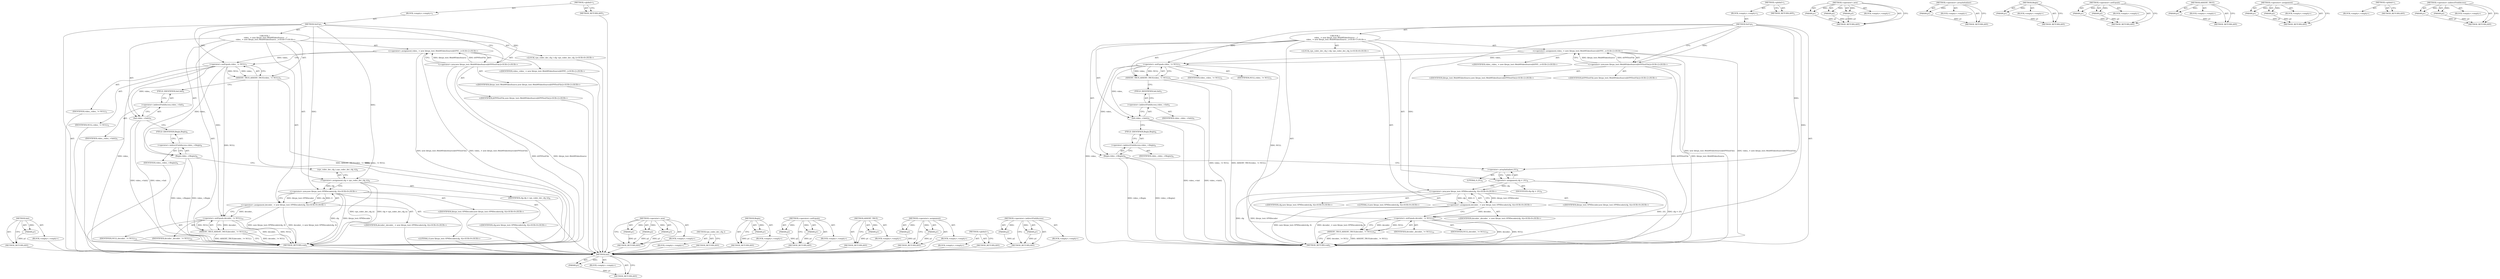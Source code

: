 digraph "&lt;operator&gt;.indirectFieldAccess" {
vulnerable_85 [label=<(METHOD,Init)>];
vulnerable_86 [label=<(PARAM,p1)>];
vulnerable_87 [label=<(BLOCK,&lt;empty&gt;,&lt;empty&gt;)>];
vulnerable_88 [label=<(METHOD_RETURN,ANY)>];
vulnerable_6 [label=<(METHOD,&lt;global&gt;)<SUB>1</SUB>>];
vulnerable_7 [label=<(BLOCK,&lt;empty&gt;,&lt;empty&gt;)<SUB>1</SUB>>];
vulnerable_8 [label=<(METHOD,SetUp)<SUB>1</SUB>>];
vulnerable_9 [label="<(BLOCK,{
    video_ = new libvpx_test::WebMVideoSource...,{
    video_ = new libvpx_test::WebMVideoSource...)<SUB>1</SUB>>"];
vulnerable_10 [label="<(&lt;operator&gt;.assignment,video_ = new libvpx_test::WebMVideoSource(kVP9T...)<SUB>2</SUB>>"];
vulnerable_11 [label="<(IDENTIFIER,video_,video_ = new libvpx_test::WebMVideoSource(kVP9T...)<SUB>2</SUB>>"];
vulnerable_12 [label="<(&lt;operator&gt;.new,new libvpx_test::WebMVideoSource(kVP9TestFile))<SUB>2</SUB>>"];
vulnerable_13 [label="<(IDENTIFIER,libvpx_test::WebMVideoSource,new libvpx_test::WebMVideoSource(kVP9TestFile))<SUB>2</SUB>>"];
vulnerable_14 [label="<(IDENTIFIER,kVP9TestFile,new libvpx_test::WebMVideoSource(kVP9TestFile))<SUB>2</SUB>>"];
vulnerable_15 [label=<(ASSERT_TRUE,ASSERT_TRUE(video_ != NULL))<SUB>3</SUB>>];
vulnerable_16 [label=<(&lt;operator&gt;.notEquals,video_ != NULL)<SUB>3</SUB>>];
vulnerable_17 [label=<(IDENTIFIER,video_,video_ != NULL)<SUB>3</SUB>>];
vulnerable_18 [label=<(IDENTIFIER,NULL,video_ != NULL)<SUB>3</SUB>>];
vulnerable_19 [label=<(Init,video_-&gt;Init())<SUB>5</SUB>>];
vulnerable_20 [label=<(&lt;operator&gt;.indirectFieldAccess,video_-&gt;Init)<SUB>5</SUB>>];
vulnerable_21 [label=<(IDENTIFIER,video_,video_-&gt;Init())<SUB>5</SUB>>];
vulnerable_22 [label=<(FIELD_IDENTIFIER,Init,Init)<SUB>5</SUB>>];
vulnerable_23 [label=<(Begin,video_-&gt;Begin())<SUB>6</SUB>>];
vulnerable_24 [label=<(&lt;operator&gt;.indirectFieldAccess,video_-&gt;Begin)<SUB>6</SUB>>];
vulnerable_25 [label=<(IDENTIFIER,video_,video_-&gt;Begin())<SUB>6</SUB>>];
vulnerable_26 [label=<(FIELD_IDENTIFIER,Begin,Begin)<SUB>6</SUB>>];
vulnerable_27 [label="<(LOCAL,vpx_codec_dec_cfg_t cfg: vpx_codec_dec_cfg_t)<SUB>8</SUB>>"];
vulnerable_28 [label=<(&lt;operator&gt;.assignment,cfg = {0})<SUB>8</SUB>>];
vulnerable_29 [label=<(IDENTIFIER,cfg,cfg = {0})<SUB>8</SUB>>];
vulnerable_30 [label=<(&lt;operator&gt;.arrayInitializer,{0})<SUB>8</SUB>>];
vulnerable_31 [label=<(LITERAL,0,{0})<SUB>8</SUB>>];
vulnerable_32 [label="<(&lt;operator&gt;.assignment,decoder_ = new libvpx_test::VP9Decoder(cfg, 0))<SUB>9</SUB>>"];
vulnerable_33 [label="<(IDENTIFIER,decoder_,decoder_ = new libvpx_test::VP9Decoder(cfg, 0))<SUB>9</SUB>>"];
vulnerable_34 [label="<(&lt;operator&gt;.new,new libvpx_test::VP9Decoder(cfg, 0))<SUB>9</SUB>>"];
vulnerable_35 [label="<(IDENTIFIER,libvpx_test::VP9Decoder,new libvpx_test::VP9Decoder(cfg, 0))<SUB>9</SUB>>"];
vulnerable_36 [label="<(IDENTIFIER,cfg,new libvpx_test::VP9Decoder(cfg, 0))<SUB>9</SUB>>"];
vulnerable_37 [label="<(LITERAL,0,new libvpx_test::VP9Decoder(cfg, 0))<SUB>9</SUB>>"];
vulnerable_38 [label=<(ASSERT_TRUE,ASSERT_TRUE(decoder_ != NULL))<SUB>10</SUB>>];
vulnerable_39 [label=<(&lt;operator&gt;.notEquals,decoder_ != NULL)<SUB>10</SUB>>];
vulnerable_40 [label=<(IDENTIFIER,decoder_,decoder_ != NULL)<SUB>10</SUB>>];
vulnerable_41 [label=<(IDENTIFIER,NULL,decoder_ != NULL)<SUB>10</SUB>>];
vulnerable_42 [label=<(METHOD_RETURN,void)<SUB>1</SUB>>];
vulnerable_44 [label=<(METHOD_RETURN,ANY)<SUB>1</SUB>>];
vulnerable_70 [label=<(METHOD,&lt;operator&gt;.new)>];
vulnerable_71 [label=<(PARAM,p1)>];
vulnerable_72 [label=<(PARAM,p2)>];
vulnerable_73 [label=<(PARAM,p3)>];
vulnerable_74 [label=<(BLOCK,&lt;empty&gt;,&lt;empty&gt;)>];
vulnerable_75 [label=<(METHOD_RETURN,ANY)>];
vulnerable_98 [label=<(METHOD,&lt;operator&gt;.arrayInitializer)>];
vulnerable_99 [label=<(PARAM,p1)>];
vulnerable_100 [label=<(BLOCK,&lt;empty&gt;,&lt;empty&gt;)>];
vulnerable_101 [label=<(METHOD_RETURN,ANY)>];
vulnerable_94 [label=<(METHOD,Begin)>];
vulnerable_95 [label=<(PARAM,p1)>];
vulnerable_96 [label=<(BLOCK,&lt;empty&gt;,&lt;empty&gt;)>];
vulnerable_97 [label=<(METHOD_RETURN,ANY)>];
vulnerable_80 [label=<(METHOD,&lt;operator&gt;.notEquals)>];
vulnerable_81 [label=<(PARAM,p1)>];
vulnerable_82 [label=<(PARAM,p2)>];
vulnerable_83 [label=<(BLOCK,&lt;empty&gt;,&lt;empty&gt;)>];
vulnerable_84 [label=<(METHOD_RETURN,ANY)>];
vulnerable_76 [label=<(METHOD,ASSERT_TRUE)>];
vulnerable_77 [label=<(PARAM,p1)>];
vulnerable_78 [label=<(BLOCK,&lt;empty&gt;,&lt;empty&gt;)>];
vulnerable_79 [label=<(METHOD_RETURN,ANY)>];
vulnerable_65 [label=<(METHOD,&lt;operator&gt;.assignment)>];
vulnerable_66 [label=<(PARAM,p1)>];
vulnerable_67 [label=<(PARAM,p2)>];
vulnerable_68 [label=<(BLOCK,&lt;empty&gt;,&lt;empty&gt;)>];
vulnerable_69 [label=<(METHOD_RETURN,ANY)>];
vulnerable_59 [label=<(METHOD,&lt;global&gt;)<SUB>1</SUB>>];
vulnerable_60 [label=<(BLOCK,&lt;empty&gt;,&lt;empty&gt;)>];
vulnerable_61 [label=<(METHOD_RETURN,ANY)>];
vulnerable_89 [label=<(METHOD,&lt;operator&gt;.indirectFieldAccess)>];
vulnerable_90 [label=<(PARAM,p1)>];
vulnerable_91 [label=<(PARAM,p2)>];
vulnerable_92 [label=<(BLOCK,&lt;empty&gt;,&lt;empty&gt;)>];
vulnerable_93 [label=<(METHOD_RETURN,ANY)>];
fixed_84 [label=<(METHOD,Init)>];
fixed_85 [label=<(PARAM,p1)>];
fixed_86 [label=<(BLOCK,&lt;empty&gt;,&lt;empty&gt;)>];
fixed_87 [label=<(METHOD_RETURN,ANY)>];
fixed_6 [label=<(METHOD,&lt;global&gt;)<SUB>1</SUB>>];
fixed_7 [label=<(BLOCK,&lt;empty&gt;,&lt;empty&gt;)<SUB>1</SUB>>];
fixed_8 [label=<(METHOD,SetUp)<SUB>1</SUB>>];
fixed_9 [label="<(BLOCK,{
    video_ = new libvpx_test::WebMVideoSource...,{
    video_ = new libvpx_test::WebMVideoSource...)<SUB>1</SUB>>"];
fixed_10 [label="<(&lt;operator&gt;.assignment,video_ = new libvpx_test::WebMVideoSource(kVP9T...)<SUB>2</SUB>>"];
fixed_11 [label="<(IDENTIFIER,video_,video_ = new libvpx_test::WebMVideoSource(kVP9T...)<SUB>2</SUB>>"];
fixed_12 [label="<(&lt;operator&gt;.new,new libvpx_test::WebMVideoSource(kVP9TestFile))<SUB>2</SUB>>"];
fixed_13 [label="<(IDENTIFIER,libvpx_test::WebMVideoSource,new libvpx_test::WebMVideoSource(kVP9TestFile))<SUB>2</SUB>>"];
fixed_14 [label="<(IDENTIFIER,kVP9TestFile,new libvpx_test::WebMVideoSource(kVP9TestFile))<SUB>2</SUB>>"];
fixed_15 [label=<(ASSERT_TRUE,ASSERT_TRUE(video_ != NULL))<SUB>3</SUB>>];
fixed_16 [label=<(&lt;operator&gt;.notEquals,video_ != NULL)<SUB>3</SUB>>];
fixed_17 [label=<(IDENTIFIER,video_,video_ != NULL)<SUB>3</SUB>>];
fixed_18 [label=<(IDENTIFIER,NULL,video_ != NULL)<SUB>3</SUB>>];
fixed_19 [label=<(Init,video_-&gt;Init())<SUB>5</SUB>>];
fixed_20 [label=<(&lt;operator&gt;.indirectFieldAccess,video_-&gt;Init)<SUB>5</SUB>>];
fixed_21 [label=<(IDENTIFIER,video_,video_-&gt;Init())<SUB>5</SUB>>];
fixed_22 [label=<(FIELD_IDENTIFIER,Init,Init)<SUB>5</SUB>>];
fixed_23 [label=<(Begin,video_-&gt;Begin())<SUB>6</SUB>>];
fixed_24 [label=<(&lt;operator&gt;.indirectFieldAccess,video_-&gt;Begin)<SUB>6</SUB>>];
fixed_25 [label=<(IDENTIFIER,video_,video_-&gt;Begin())<SUB>6</SUB>>];
fixed_26 [label=<(FIELD_IDENTIFIER,Begin,Begin)<SUB>6</SUB>>];
fixed_27 [label="<(LOCAL,vpx_codec_dec_cfg_t cfg: vpx_codec_dec_cfg_t)<SUB>8</SUB>>"];
fixed_28 [label=<(&lt;operator&gt;.assignment,cfg = vpx_codec_dec_cfg_t())<SUB>8</SUB>>];
fixed_29 [label=<(IDENTIFIER,cfg,cfg = vpx_codec_dec_cfg_t())<SUB>8</SUB>>];
fixed_30 [label=<(vpx_codec_dec_cfg_t,vpx_codec_dec_cfg_t())<SUB>8</SUB>>];
fixed_31 [label="<(&lt;operator&gt;.assignment,decoder_ = new libvpx_test::VP9Decoder(cfg, 0))<SUB>9</SUB>>"];
fixed_32 [label="<(IDENTIFIER,decoder_,decoder_ = new libvpx_test::VP9Decoder(cfg, 0))<SUB>9</SUB>>"];
fixed_33 [label="<(&lt;operator&gt;.new,new libvpx_test::VP9Decoder(cfg, 0))<SUB>9</SUB>>"];
fixed_34 [label="<(IDENTIFIER,libvpx_test::VP9Decoder,new libvpx_test::VP9Decoder(cfg, 0))<SUB>9</SUB>>"];
fixed_35 [label="<(IDENTIFIER,cfg,new libvpx_test::VP9Decoder(cfg, 0))<SUB>9</SUB>>"];
fixed_36 [label="<(LITERAL,0,new libvpx_test::VP9Decoder(cfg, 0))<SUB>9</SUB>>"];
fixed_37 [label=<(ASSERT_TRUE,ASSERT_TRUE(decoder_ != NULL))<SUB>10</SUB>>];
fixed_38 [label=<(&lt;operator&gt;.notEquals,decoder_ != NULL)<SUB>10</SUB>>];
fixed_39 [label=<(IDENTIFIER,decoder_,decoder_ != NULL)<SUB>10</SUB>>];
fixed_40 [label=<(IDENTIFIER,NULL,decoder_ != NULL)<SUB>10</SUB>>];
fixed_41 [label=<(METHOD_RETURN,void)<SUB>1</SUB>>];
fixed_43 [label=<(METHOD_RETURN,ANY)<SUB>1</SUB>>];
fixed_69 [label=<(METHOD,&lt;operator&gt;.new)>];
fixed_70 [label=<(PARAM,p1)>];
fixed_71 [label=<(PARAM,p2)>];
fixed_72 [label=<(PARAM,p3)>];
fixed_73 [label=<(BLOCK,&lt;empty&gt;,&lt;empty&gt;)>];
fixed_74 [label=<(METHOD_RETURN,ANY)>];
fixed_97 [label=<(METHOD,vpx_codec_dec_cfg_t)>];
fixed_98 [label=<(BLOCK,&lt;empty&gt;,&lt;empty&gt;)>];
fixed_99 [label=<(METHOD_RETURN,ANY)>];
fixed_93 [label=<(METHOD,Begin)>];
fixed_94 [label=<(PARAM,p1)>];
fixed_95 [label=<(BLOCK,&lt;empty&gt;,&lt;empty&gt;)>];
fixed_96 [label=<(METHOD_RETURN,ANY)>];
fixed_79 [label=<(METHOD,&lt;operator&gt;.notEquals)>];
fixed_80 [label=<(PARAM,p1)>];
fixed_81 [label=<(PARAM,p2)>];
fixed_82 [label=<(BLOCK,&lt;empty&gt;,&lt;empty&gt;)>];
fixed_83 [label=<(METHOD_RETURN,ANY)>];
fixed_75 [label=<(METHOD,ASSERT_TRUE)>];
fixed_76 [label=<(PARAM,p1)>];
fixed_77 [label=<(BLOCK,&lt;empty&gt;,&lt;empty&gt;)>];
fixed_78 [label=<(METHOD_RETURN,ANY)>];
fixed_64 [label=<(METHOD,&lt;operator&gt;.assignment)>];
fixed_65 [label=<(PARAM,p1)>];
fixed_66 [label=<(PARAM,p2)>];
fixed_67 [label=<(BLOCK,&lt;empty&gt;,&lt;empty&gt;)>];
fixed_68 [label=<(METHOD_RETURN,ANY)>];
fixed_58 [label=<(METHOD,&lt;global&gt;)<SUB>1</SUB>>];
fixed_59 [label=<(BLOCK,&lt;empty&gt;,&lt;empty&gt;)>];
fixed_60 [label=<(METHOD_RETURN,ANY)>];
fixed_88 [label=<(METHOD,&lt;operator&gt;.indirectFieldAccess)>];
fixed_89 [label=<(PARAM,p1)>];
fixed_90 [label=<(PARAM,p2)>];
fixed_91 [label=<(BLOCK,&lt;empty&gt;,&lt;empty&gt;)>];
fixed_92 [label=<(METHOD_RETURN,ANY)>];
vulnerable_85 -> vulnerable_86  [key=0, label="AST: "];
vulnerable_85 -> vulnerable_86  [key=1, label="DDG: "];
vulnerable_85 -> vulnerable_87  [key=0, label="AST: "];
vulnerable_85 -> vulnerable_88  [key=0, label="AST: "];
vulnerable_85 -> vulnerable_88  [key=1, label="CFG: "];
vulnerable_86 -> vulnerable_88  [key=0, label="DDG: p1"];
vulnerable_6 -> vulnerable_7  [key=0, label="AST: "];
vulnerable_6 -> vulnerable_44  [key=0, label="AST: "];
vulnerable_6 -> vulnerable_44  [key=1, label="CFG: "];
vulnerable_7 -> vulnerable_8  [key=0, label="AST: "];
vulnerable_8 -> vulnerable_9  [key=0, label="AST: "];
vulnerable_8 -> vulnerable_42  [key=0, label="AST: "];
vulnerable_8 -> vulnerable_12  [key=0, label="CFG: "];
vulnerable_8 -> vulnerable_12  [key=1, label="DDG: "];
vulnerable_8 -> vulnerable_16  [key=0, label="DDG: "];
vulnerable_8 -> vulnerable_30  [key=0, label="DDG: "];
vulnerable_8 -> vulnerable_34  [key=0, label="DDG: "];
vulnerable_8 -> vulnerable_39  [key=0, label="DDG: "];
vulnerable_9 -> vulnerable_10  [key=0, label="AST: "];
vulnerable_9 -> vulnerable_15  [key=0, label="AST: "];
vulnerable_9 -> vulnerable_19  [key=0, label="AST: "];
vulnerable_9 -> vulnerable_23  [key=0, label="AST: "];
vulnerable_9 -> vulnerable_27  [key=0, label="AST: "];
vulnerable_9 -> vulnerable_28  [key=0, label="AST: "];
vulnerable_9 -> vulnerable_32  [key=0, label="AST: "];
vulnerable_9 -> vulnerable_38  [key=0, label="AST: "];
vulnerable_10 -> vulnerable_11  [key=0, label="AST: "];
vulnerable_10 -> vulnerable_12  [key=0, label="AST: "];
vulnerable_10 -> vulnerable_16  [key=0, label="CFG: "];
vulnerable_10 -> vulnerable_16  [key=1, label="DDG: video_"];
vulnerable_10 -> vulnerable_42  [key=0, label="DDG: new libvpx_test::WebMVideoSource(kVP9TestFile)"];
vulnerable_10 -> vulnerable_42  [key=1, label="DDG: video_ = new libvpx_test::WebMVideoSource(kVP9TestFile)"];
vulnerable_12 -> vulnerable_13  [key=0, label="AST: "];
vulnerable_12 -> vulnerable_14  [key=0, label="AST: "];
vulnerable_12 -> vulnerable_10  [key=0, label="CFG: "];
vulnerable_12 -> vulnerable_10  [key=1, label="DDG: libvpx_test::WebMVideoSource"];
vulnerable_12 -> vulnerable_10  [key=2, label="DDG: kVP9TestFile"];
vulnerable_12 -> vulnerable_42  [key=0, label="DDG: kVP9TestFile"];
vulnerable_12 -> vulnerable_42  [key=1, label="DDG: libvpx_test::WebMVideoSource"];
vulnerable_15 -> vulnerable_16  [key=0, label="AST: "];
vulnerable_15 -> vulnerable_22  [key=0, label="CFG: "];
vulnerable_15 -> vulnerable_42  [key=0, label="DDG: video_ != NULL"];
vulnerable_15 -> vulnerable_42  [key=1, label="DDG: ASSERT_TRUE(video_ != NULL)"];
vulnerable_16 -> vulnerable_17  [key=0, label="AST: "];
vulnerable_16 -> vulnerable_18  [key=0, label="AST: "];
vulnerable_16 -> vulnerable_15  [key=0, label="CFG: "];
vulnerable_16 -> vulnerable_15  [key=1, label="DDG: video_"];
vulnerable_16 -> vulnerable_15  [key=2, label="DDG: NULL"];
vulnerable_16 -> vulnerable_42  [key=0, label="DDG: video_"];
vulnerable_16 -> vulnerable_19  [key=0, label="DDG: video_"];
vulnerable_16 -> vulnerable_23  [key=0, label="DDG: video_"];
vulnerable_16 -> vulnerable_39  [key=0, label="DDG: NULL"];
vulnerable_19 -> vulnerable_20  [key=0, label="AST: "];
vulnerable_19 -> vulnerable_26  [key=0, label="CFG: "];
vulnerable_19 -> vulnerable_42  [key=0, label="DDG: video_-&gt;Init"];
vulnerable_19 -> vulnerable_42  [key=1, label="DDG: video_-&gt;Init()"];
vulnerable_20 -> vulnerable_21  [key=0, label="AST: "];
vulnerable_20 -> vulnerable_22  [key=0, label="AST: "];
vulnerable_20 -> vulnerable_19  [key=0, label="CFG: "];
vulnerable_22 -> vulnerable_20  [key=0, label="CFG: "];
vulnerable_23 -> vulnerable_24  [key=0, label="AST: "];
vulnerable_23 -> vulnerable_30  [key=0, label="CFG: "];
vulnerable_23 -> vulnerable_42  [key=0, label="DDG: video_-&gt;Begin"];
vulnerable_23 -> vulnerable_42  [key=1, label="DDG: video_-&gt;Begin()"];
vulnerable_24 -> vulnerable_25  [key=0, label="AST: "];
vulnerable_24 -> vulnerable_26  [key=0, label="AST: "];
vulnerable_24 -> vulnerable_23  [key=0, label="CFG: "];
vulnerable_26 -> vulnerable_24  [key=0, label="CFG: "];
vulnerable_28 -> vulnerable_29  [key=0, label="AST: "];
vulnerable_28 -> vulnerable_30  [key=0, label="AST: "];
vulnerable_28 -> vulnerable_34  [key=0, label="CFG: "];
vulnerable_28 -> vulnerable_34  [key=1, label="DDG: cfg"];
vulnerable_28 -> vulnerable_42  [key=0, label="DDG: {0}"];
vulnerable_28 -> vulnerable_42  [key=1, label="DDG: cfg = {0}"];
vulnerable_30 -> vulnerable_31  [key=0, label="AST: "];
vulnerable_30 -> vulnerable_28  [key=0, label="CFG: "];
vulnerable_30 -> vulnerable_28  [key=1, label="DDG: 0"];
vulnerable_32 -> vulnerable_33  [key=0, label="AST: "];
vulnerable_32 -> vulnerable_34  [key=0, label="AST: "];
vulnerable_32 -> vulnerable_39  [key=0, label="CFG: "];
vulnerable_32 -> vulnerable_39  [key=1, label="DDG: decoder_"];
vulnerable_32 -> vulnerable_42  [key=0, label="DDG: new libvpx_test::VP9Decoder(cfg, 0)"];
vulnerable_32 -> vulnerable_42  [key=1, label="DDG: decoder_ = new libvpx_test::VP9Decoder(cfg, 0)"];
vulnerable_34 -> vulnerable_35  [key=0, label="AST: "];
vulnerable_34 -> vulnerable_36  [key=0, label="AST: "];
vulnerable_34 -> vulnerable_37  [key=0, label="AST: "];
vulnerable_34 -> vulnerable_32  [key=0, label="CFG: "];
vulnerable_34 -> vulnerable_32  [key=1, label="DDG: libvpx_test::VP9Decoder"];
vulnerable_34 -> vulnerable_32  [key=2, label="DDG: cfg"];
vulnerable_34 -> vulnerable_32  [key=3, label="DDG: 0"];
vulnerable_34 -> vulnerable_42  [key=0, label="DDG: cfg"];
vulnerable_34 -> vulnerable_42  [key=1, label="DDG: libvpx_test::VP9Decoder"];
vulnerable_38 -> vulnerable_39  [key=0, label="AST: "];
vulnerable_38 -> vulnerable_42  [key=0, label="CFG: "];
vulnerable_38 -> vulnerable_42  [key=1, label="DDG: decoder_ != NULL"];
vulnerable_38 -> vulnerable_42  [key=2, label="DDG: ASSERT_TRUE(decoder_ != NULL)"];
vulnerable_39 -> vulnerable_40  [key=0, label="AST: "];
vulnerable_39 -> vulnerable_41  [key=0, label="AST: "];
vulnerable_39 -> vulnerable_38  [key=0, label="CFG: "];
vulnerable_39 -> vulnerable_38  [key=1, label="DDG: decoder_"];
vulnerable_39 -> vulnerable_38  [key=2, label="DDG: NULL"];
vulnerable_39 -> vulnerable_42  [key=0, label="DDG: decoder_"];
vulnerable_39 -> vulnerable_42  [key=1, label="DDG: NULL"];
vulnerable_70 -> vulnerable_71  [key=0, label="AST: "];
vulnerable_70 -> vulnerable_71  [key=1, label="DDG: "];
vulnerable_70 -> vulnerable_74  [key=0, label="AST: "];
vulnerable_70 -> vulnerable_72  [key=0, label="AST: "];
vulnerable_70 -> vulnerable_72  [key=1, label="DDG: "];
vulnerable_70 -> vulnerable_75  [key=0, label="AST: "];
vulnerable_70 -> vulnerable_75  [key=1, label="CFG: "];
vulnerable_70 -> vulnerable_73  [key=0, label="AST: "];
vulnerable_70 -> vulnerable_73  [key=1, label="DDG: "];
vulnerable_71 -> vulnerable_75  [key=0, label="DDG: p1"];
vulnerable_72 -> vulnerable_75  [key=0, label="DDG: p2"];
vulnerable_73 -> vulnerable_75  [key=0, label="DDG: p3"];
vulnerable_98 -> vulnerable_99  [key=0, label="AST: "];
vulnerable_98 -> vulnerable_99  [key=1, label="DDG: "];
vulnerable_98 -> vulnerable_100  [key=0, label="AST: "];
vulnerable_98 -> vulnerable_101  [key=0, label="AST: "];
vulnerable_98 -> vulnerable_101  [key=1, label="CFG: "];
vulnerable_99 -> vulnerable_101  [key=0, label="DDG: p1"];
vulnerable_94 -> vulnerable_95  [key=0, label="AST: "];
vulnerable_94 -> vulnerable_95  [key=1, label="DDG: "];
vulnerable_94 -> vulnerable_96  [key=0, label="AST: "];
vulnerable_94 -> vulnerable_97  [key=0, label="AST: "];
vulnerable_94 -> vulnerable_97  [key=1, label="CFG: "];
vulnerable_95 -> vulnerable_97  [key=0, label="DDG: p1"];
vulnerable_80 -> vulnerable_81  [key=0, label="AST: "];
vulnerable_80 -> vulnerable_81  [key=1, label="DDG: "];
vulnerable_80 -> vulnerable_83  [key=0, label="AST: "];
vulnerable_80 -> vulnerable_82  [key=0, label="AST: "];
vulnerable_80 -> vulnerable_82  [key=1, label="DDG: "];
vulnerable_80 -> vulnerable_84  [key=0, label="AST: "];
vulnerable_80 -> vulnerable_84  [key=1, label="CFG: "];
vulnerable_81 -> vulnerable_84  [key=0, label="DDG: p1"];
vulnerable_82 -> vulnerable_84  [key=0, label="DDG: p2"];
vulnerable_76 -> vulnerable_77  [key=0, label="AST: "];
vulnerable_76 -> vulnerable_77  [key=1, label="DDG: "];
vulnerable_76 -> vulnerable_78  [key=0, label="AST: "];
vulnerable_76 -> vulnerable_79  [key=0, label="AST: "];
vulnerable_76 -> vulnerable_79  [key=1, label="CFG: "];
vulnerable_77 -> vulnerable_79  [key=0, label="DDG: p1"];
vulnerable_65 -> vulnerable_66  [key=0, label="AST: "];
vulnerable_65 -> vulnerable_66  [key=1, label="DDG: "];
vulnerable_65 -> vulnerable_68  [key=0, label="AST: "];
vulnerable_65 -> vulnerable_67  [key=0, label="AST: "];
vulnerable_65 -> vulnerable_67  [key=1, label="DDG: "];
vulnerable_65 -> vulnerable_69  [key=0, label="AST: "];
vulnerable_65 -> vulnerable_69  [key=1, label="CFG: "];
vulnerable_66 -> vulnerable_69  [key=0, label="DDG: p1"];
vulnerable_67 -> vulnerable_69  [key=0, label="DDG: p2"];
vulnerable_59 -> vulnerable_60  [key=0, label="AST: "];
vulnerable_59 -> vulnerable_61  [key=0, label="AST: "];
vulnerable_59 -> vulnerable_61  [key=1, label="CFG: "];
vulnerable_89 -> vulnerable_90  [key=0, label="AST: "];
vulnerable_89 -> vulnerable_90  [key=1, label="DDG: "];
vulnerable_89 -> vulnerable_92  [key=0, label="AST: "];
vulnerable_89 -> vulnerable_91  [key=0, label="AST: "];
vulnerable_89 -> vulnerable_91  [key=1, label="DDG: "];
vulnerable_89 -> vulnerable_93  [key=0, label="AST: "];
vulnerable_89 -> vulnerable_93  [key=1, label="CFG: "];
vulnerable_90 -> vulnerable_93  [key=0, label="DDG: p1"];
vulnerable_91 -> vulnerable_93  [key=0, label="DDG: p2"];
fixed_84 -> fixed_85  [key=0, label="AST: "];
fixed_84 -> fixed_85  [key=1, label="DDG: "];
fixed_84 -> fixed_86  [key=0, label="AST: "];
fixed_84 -> fixed_87  [key=0, label="AST: "];
fixed_84 -> fixed_87  [key=1, label="CFG: "];
fixed_85 -> fixed_87  [key=0, label="DDG: p1"];
fixed_86 -> vulnerable_85  [key=0];
fixed_87 -> vulnerable_85  [key=0];
fixed_6 -> fixed_7  [key=0, label="AST: "];
fixed_6 -> fixed_43  [key=0, label="AST: "];
fixed_6 -> fixed_43  [key=1, label="CFG: "];
fixed_7 -> fixed_8  [key=0, label="AST: "];
fixed_8 -> fixed_9  [key=0, label="AST: "];
fixed_8 -> fixed_41  [key=0, label="AST: "];
fixed_8 -> fixed_12  [key=0, label="CFG: "];
fixed_8 -> fixed_12  [key=1, label="DDG: "];
fixed_8 -> fixed_28  [key=0, label="DDG: "];
fixed_8 -> fixed_16  [key=0, label="DDG: "];
fixed_8 -> fixed_33  [key=0, label="DDG: "];
fixed_8 -> fixed_38  [key=0, label="DDG: "];
fixed_9 -> fixed_10  [key=0, label="AST: "];
fixed_9 -> fixed_15  [key=0, label="AST: "];
fixed_9 -> fixed_19  [key=0, label="AST: "];
fixed_9 -> fixed_23  [key=0, label="AST: "];
fixed_9 -> fixed_27  [key=0, label="AST: "];
fixed_9 -> fixed_28  [key=0, label="AST: "];
fixed_9 -> fixed_31  [key=0, label="AST: "];
fixed_9 -> fixed_37  [key=0, label="AST: "];
fixed_10 -> fixed_11  [key=0, label="AST: "];
fixed_10 -> fixed_12  [key=0, label="AST: "];
fixed_10 -> fixed_16  [key=0, label="CFG: "];
fixed_10 -> fixed_16  [key=1, label="DDG: video_"];
fixed_10 -> fixed_41  [key=0, label="DDG: new libvpx_test::WebMVideoSource(kVP9TestFile)"];
fixed_10 -> fixed_41  [key=1, label="DDG: video_ = new libvpx_test::WebMVideoSource(kVP9TestFile)"];
fixed_11 -> vulnerable_85  [key=0];
fixed_12 -> fixed_13  [key=0, label="AST: "];
fixed_12 -> fixed_14  [key=0, label="AST: "];
fixed_12 -> fixed_10  [key=0, label="CFG: "];
fixed_12 -> fixed_10  [key=1, label="DDG: libvpx_test::WebMVideoSource"];
fixed_12 -> fixed_10  [key=2, label="DDG: kVP9TestFile"];
fixed_12 -> fixed_41  [key=0, label="DDG: kVP9TestFile"];
fixed_12 -> fixed_41  [key=1, label="DDG: libvpx_test::WebMVideoSource"];
fixed_13 -> vulnerable_85  [key=0];
fixed_14 -> vulnerable_85  [key=0];
fixed_15 -> fixed_16  [key=0, label="AST: "];
fixed_15 -> fixed_22  [key=0, label="CFG: "];
fixed_15 -> fixed_41  [key=0, label="DDG: video_ != NULL"];
fixed_15 -> fixed_41  [key=1, label="DDG: ASSERT_TRUE(video_ != NULL)"];
fixed_16 -> fixed_17  [key=0, label="AST: "];
fixed_16 -> fixed_18  [key=0, label="AST: "];
fixed_16 -> fixed_15  [key=0, label="CFG: "];
fixed_16 -> fixed_15  [key=1, label="DDG: video_"];
fixed_16 -> fixed_15  [key=2, label="DDG: NULL"];
fixed_16 -> fixed_41  [key=0, label="DDG: video_"];
fixed_16 -> fixed_19  [key=0, label="DDG: video_"];
fixed_16 -> fixed_23  [key=0, label="DDG: video_"];
fixed_16 -> fixed_38  [key=0, label="DDG: NULL"];
fixed_17 -> vulnerable_85  [key=0];
fixed_18 -> vulnerable_85  [key=0];
fixed_19 -> fixed_20  [key=0, label="AST: "];
fixed_19 -> fixed_26  [key=0, label="CFG: "];
fixed_19 -> fixed_41  [key=0, label="DDG: video_-&gt;Init"];
fixed_19 -> fixed_41  [key=1, label="DDG: video_-&gt;Init()"];
fixed_20 -> fixed_21  [key=0, label="AST: "];
fixed_20 -> fixed_22  [key=0, label="AST: "];
fixed_20 -> fixed_19  [key=0, label="CFG: "];
fixed_21 -> vulnerable_85  [key=0];
fixed_22 -> fixed_20  [key=0, label="CFG: "];
fixed_23 -> fixed_24  [key=0, label="AST: "];
fixed_23 -> fixed_30  [key=0, label="CFG: "];
fixed_23 -> fixed_41  [key=0, label="DDG: video_-&gt;Begin"];
fixed_23 -> fixed_41  [key=1, label="DDG: video_-&gt;Begin()"];
fixed_24 -> fixed_25  [key=0, label="AST: "];
fixed_24 -> fixed_26  [key=0, label="AST: "];
fixed_24 -> fixed_23  [key=0, label="CFG: "];
fixed_25 -> vulnerable_85  [key=0];
fixed_26 -> fixed_24  [key=0, label="CFG: "];
fixed_27 -> vulnerable_85  [key=0];
fixed_28 -> fixed_29  [key=0, label="AST: "];
fixed_28 -> fixed_30  [key=0, label="AST: "];
fixed_28 -> fixed_33  [key=0, label="CFG: "];
fixed_28 -> fixed_33  [key=1, label="DDG: cfg"];
fixed_28 -> fixed_41  [key=0, label="DDG: vpx_codec_dec_cfg_t()"];
fixed_28 -> fixed_41  [key=1, label="DDG: cfg = vpx_codec_dec_cfg_t()"];
fixed_29 -> vulnerable_85  [key=0];
fixed_30 -> fixed_28  [key=0, label="CFG: "];
fixed_31 -> fixed_32  [key=0, label="AST: "];
fixed_31 -> fixed_33  [key=0, label="AST: "];
fixed_31 -> fixed_38  [key=0, label="CFG: "];
fixed_31 -> fixed_38  [key=1, label="DDG: decoder_"];
fixed_31 -> fixed_41  [key=0, label="DDG: new libvpx_test::VP9Decoder(cfg, 0)"];
fixed_31 -> fixed_41  [key=1, label="DDG: decoder_ = new libvpx_test::VP9Decoder(cfg, 0)"];
fixed_32 -> vulnerable_85  [key=0];
fixed_33 -> fixed_34  [key=0, label="AST: "];
fixed_33 -> fixed_35  [key=0, label="AST: "];
fixed_33 -> fixed_36  [key=0, label="AST: "];
fixed_33 -> fixed_31  [key=0, label="CFG: "];
fixed_33 -> fixed_31  [key=1, label="DDG: libvpx_test::VP9Decoder"];
fixed_33 -> fixed_31  [key=2, label="DDG: cfg"];
fixed_33 -> fixed_31  [key=3, label="DDG: 0"];
fixed_33 -> fixed_41  [key=0, label="DDG: cfg"];
fixed_33 -> fixed_41  [key=1, label="DDG: libvpx_test::VP9Decoder"];
fixed_34 -> vulnerable_85  [key=0];
fixed_35 -> vulnerable_85  [key=0];
fixed_36 -> vulnerable_85  [key=0];
fixed_37 -> fixed_38  [key=0, label="AST: "];
fixed_37 -> fixed_41  [key=0, label="CFG: "];
fixed_37 -> fixed_41  [key=1, label="DDG: decoder_ != NULL"];
fixed_37 -> fixed_41  [key=2, label="DDG: ASSERT_TRUE(decoder_ != NULL)"];
fixed_38 -> fixed_39  [key=0, label="AST: "];
fixed_38 -> fixed_40  [key=0, label="AST: "];
fixed_38 -> fixed_37  [key=0, label="CFG: "];
fixed_38 -> fixed_37  [key=1, label="DDG: decoder_"];
fixed_38 -> fixed_37  [key=2, label="DDG: NULL"];
fixed_38 -> fixed_41  [key=0, label="DDG: decoder_"];
fixed_38 -> fixed_41  [key=1, label="DDG: NULL"];
fixed_39 -> vulnerable_85  [key=0];
fixed_40 -> vulnerable_85  [key=0];
fixed_41 -> vulnerable_85  [key=0];
fixed_43 -> vulnerable_85  [key=0];
fixed_69 -> fixed_70  [key=0, label="AST: "];
fixed_69 -> fixed_70  [key=1, label="DDG: "];
fixed_69 -> fixed_73  [key=0, label="AST: "];
fixed_69 -> fixed_71  [key=0, label="AST: "];
fixed_69 -> fixed_71  [key=1, label="DDG: "];
fixed_69 -> fixed_74  [key=0, label="AST: "];
fixed_69 -> fixed_74  [key=1, label="CFG: "];
fixed_69 -> fixed_72  [key=0, label="AST: "];
fixed_69 -> fixed_72  [key=1, label="DDG: "];
fixed_70 -> fixed_74  [key=0, label="DDG: p1"];
fixed_71 -> fixed_74  [key=0, label="DDG: p2"];
fixed_72 -> fixed_74  [key=0, label="DDG: p3"];
fixed_73 -> vulnerable_85  [key=0];
fixed_74 -> vulnerable_85  [key=0];
fixed_97 -> fixed_98  [key=0, label="AST: "];
fixed_97 -> fixed_99  [key=0, label="AST: "];
fixed_97 -> fixed_99  [key=1, label="CFG: "];
fixed_98 -> vulnerable_85  [key=0];
fixed_99 -> vulnerable_85  [key=0];
fixed_93 -> fixed_94  [key=0, label="AST: "];
fixed_93 -> fixed_94  [key=1, label="DDG: "];
fixed_93 -> fixed_95  [key=0, label="AST: "];
fixed_93 -> fixed_96  [key=0, label="AST: "];
fixed_93 -> fixed_96  [key=1, label="CFG: "];
fixed_94 -> fixed_96  [key=0, label="DDG: p1"];
fixed_95 -> vulnerable_85  [key=0];
fixed_96 -> vulnerable_85  [key=0];
fixed_79 -> fixed_80  [key=0, label="AST: "];
fixed_79 -> fixed_80  [key=1, label="DDG: "];
fixed_79 -> fixed_82  [key=0, label="AST: "];
fixed_79 -> fixed_81  [key=0, label="AST: "];
fixed_79 -> fixed_81  [key=1, label="DDG: "];
fixed_79 -> fixed_83  [key=0, label="AST: "];
fixed_79 -> fixed_83  [key=1, label="CFG: "];
fixed_80 -> fixed_83  [key=0, label="DDG: p1"];
fixed_81 -> fixed_83  [key=0, label="DDG: p2"];
fixed_82 -> vulnerable_85  [key=0];
fixed_83 -> vulnerable_85  [key=0];
fixed_75 -> fixed_76  [key=0, label="AST: "];
fixed_75 -> fixed_76  [key=1, label="DDG: "];
fixed_75 -> fixed_77  [key=0, label="AST: "];
fixed_75 -> fixed_78  [key=0, label="AST: "];
fixed_75 -> fixed_78  [key=1, label="CFG: "];
fixed_76 -> fixed_78  [key=0, label="DDG: p1"];
fixed_77 -> vulnerable_85  [key=0];
fixed_78 -> vulnerable_85  [key=0];
fixed_64 -> fixed_65  [key=0, label="AST: "];
fixed_64 -> fixed_65  [key=1, label="DDG: "];
fixed_64 -> fixed_67  [key=0, label="AST: "];
fixed_64 -> fixed_66  [key=0, label="AST: "];
fixed_64 -> fixed_66  [key=1, label="DDG: "];
fixed_64 -> fixed_68  [key=0, label="AST: "];
fixed_64 -> fixed_68  [key=1, label="CFG: "];
fixed_65 -> fixed_68  [key=0, label="DDG: p1"];
fixed_66 -> fixed_68  [key=0, label="DDG: p2"];
fixed_67 -> vulnerable_85  [key=0];
fixed_68 -> vulnerable_85  [key=0];
fixed_58 -> fixed_59  [key=0, label="AST: "];
fixed_58 -> fixed_60  [key=0, label="AST: "];
fixed_58 -> fixed_60  [key=1, label="CFG: "];
fixed_59 -> vulnerable_85  [key=0];
fixed_60 -> vulnerable_85  [key=0];
fixed_88 -> fixed_89  [key=0, label="AST: "];
fixed_88 -> fixed_89  [key=1, label="DDG: "];
fixed_88 -> fixed_91  [key=0, label="AST: "];
fixed_88 -> fixed_90  [key=0, label="AST: "];
fixed_88 -> fixed_90  [key=1, label="DDG: "];
fixed_88 -> fixed_92  [key=0, label="AST: "];
fixed_88 -> fixed_92  [key=1, label="CFG: "];
fixed_89 -> fixed_92  [key=0, label="DDG: p1"];
fixed_90 -> fixed_92  [key=0, label="DDG: p2"];
fixed_91 -> vulnerable_85  [key=0];
fixed_92 -> vulnerable_85  [key=0];
}
